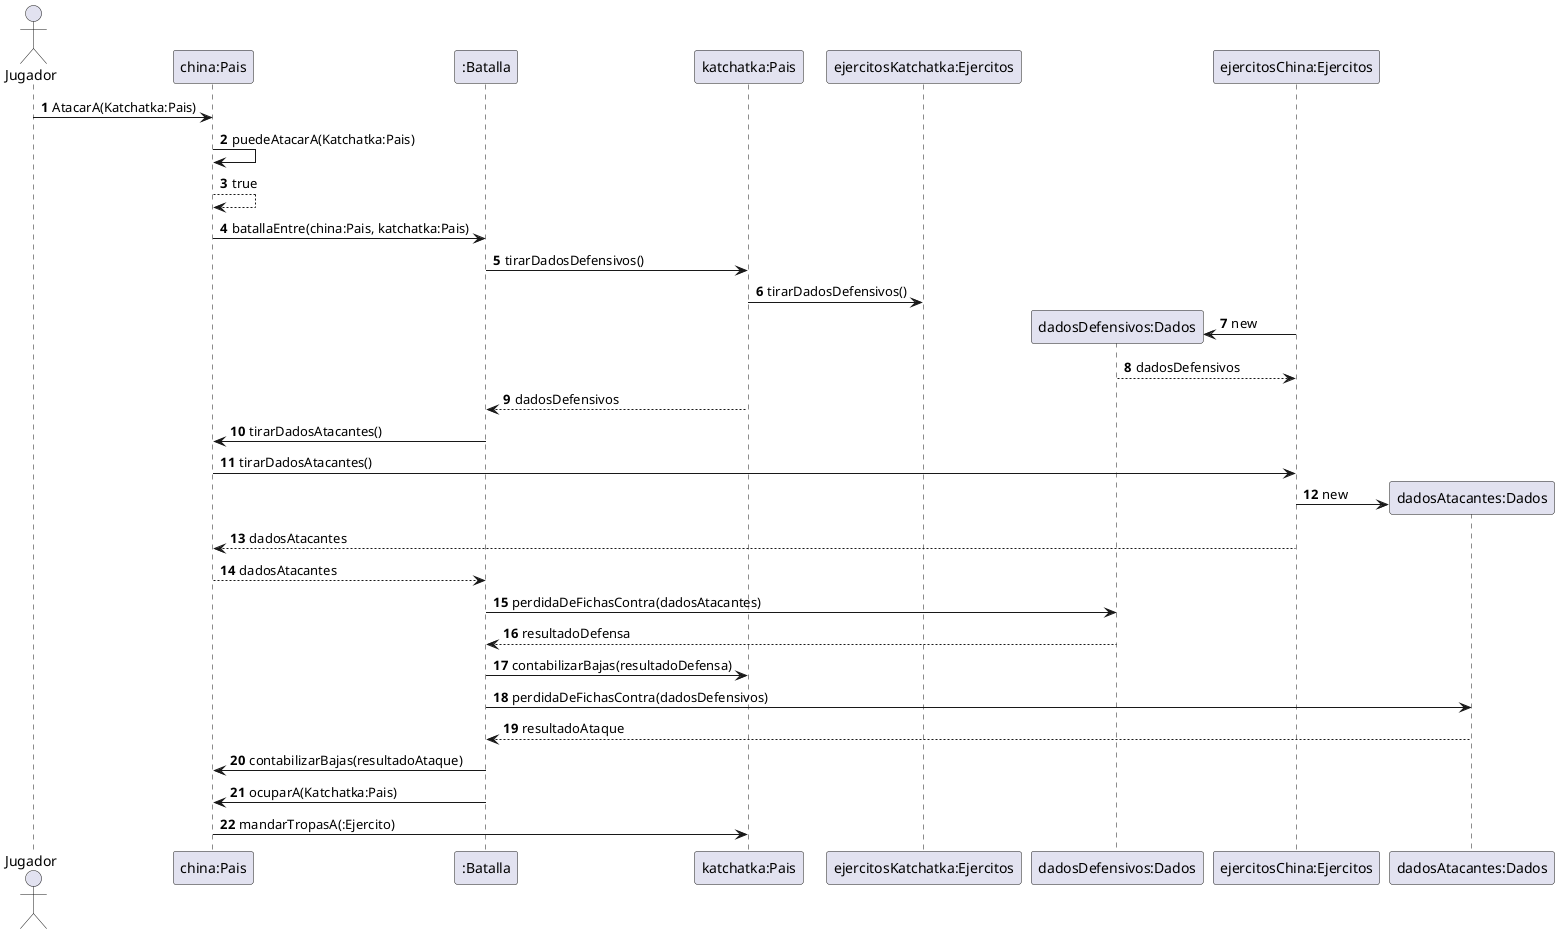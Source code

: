@startuml
'https://plantuml.com/sequence-diagram

autonumber
'Gana Jugador 1'
Actor Jugador

Jugador -> "china:Pais": AtacarA(Katchatka:Pais)

"china:Pais"-> "china:Pais": puedeAtacarA(Katchatka:Pais)
return true

"china:Pais" -> ":Batalla":batallaEntre(china:Pais, katchatka:Pais)

":Batalla" -> "katchatka:Pais": tirarDadosDefensivos()
    "katchatka:Pais" -> "ejercitosKatchatka:Ejercitos": tirarDadosDefensivos()
    create "dadosDefensivos:Dados"
    "ejercitosChina:Ejercitos" -> "dadosDefensivos:Dados" : new
    return dadosDefensivos
"katchatka:Pais" --> ":Batalla": dadosDefensivos

":Batalla" -> "china:Pais": tirarDadosAtacantes()
    "china:Pais" -> "ejercitosChina:Ejercitos": tirarDadosAtacantes()
    create "dadosAtacantes:Dados"
    "ejercitosChina:Ejercitos" -> "dadosAtacantes:Dados" : new
    "ejercitosChina:Ejercitos" --> "china:Pais": dadosAtacantes
"china:Pais" --> ":Batalla": dadosAtacantes

":Batalla" -> "dadosDefensivos:Dados": perdidaDeFichasContra(dadosAtacantes)
return resultadoDefensa

":Batalla" -> "katchatka:Pais": contabilizarBajas(resultadoDefensa)

":Batalla" -> "dadosAtacantes:Dados": perdidaDeFichasContra(dadosDefensivos)
return resultadoAtaque

":Batalla" -> "china:Pais": contabilizarBajas(resultadoAtaque)

":Batalla" -> "china:Pais": ocuparA(Katchatka:Pais)

"china:Pais" -> "katchatka:Pais": mandarTropasA(:Ejercito)


@enduml